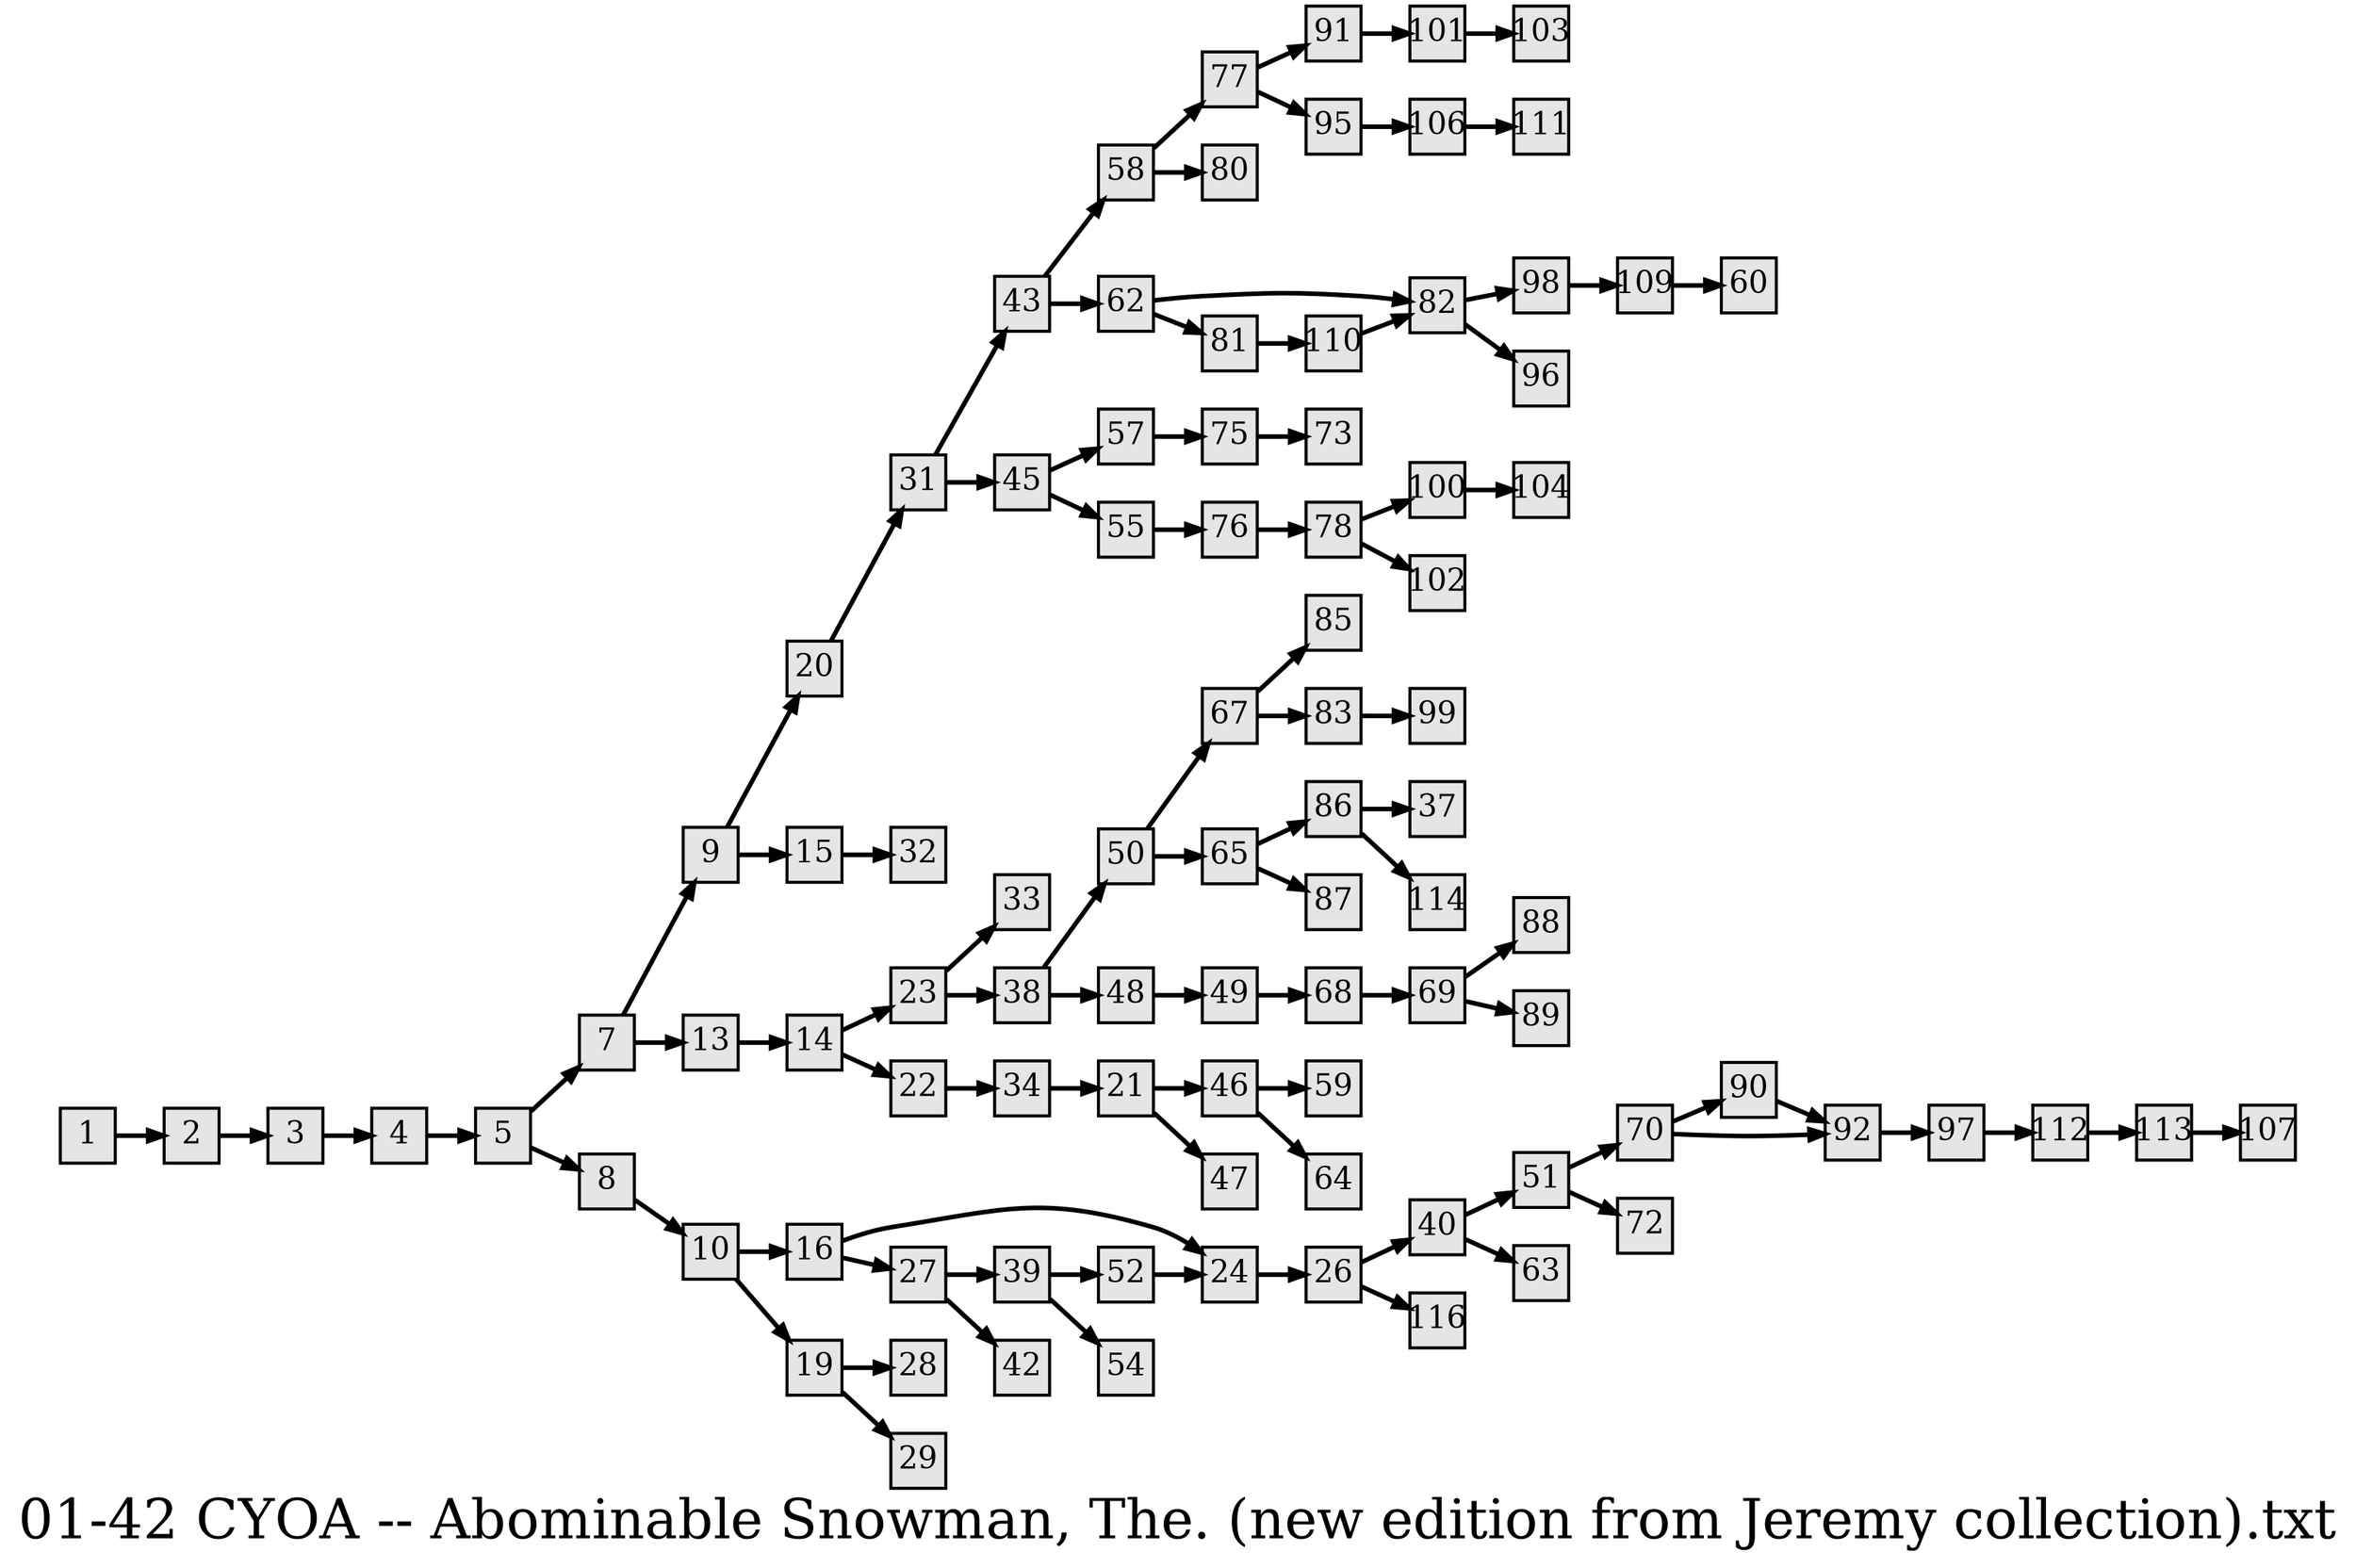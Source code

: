 digraph g{
  graph [ label="01-42 CYOA -- Abominable Snowman, The. (new edition from Jeremy collection).txt" rankdir=LR, ordering=out, fontsize=36, nodesep="0.35", ranksep="0.45"];
  node  [shape=rect, penwidth=2, fontsize=20, style=filled, fillcolor=grey90, margin="0,0", labelfloat=true, regular=true, fixedsize=true];
  edge  [labelfloat=true, penwidth=3, fontsize=12];

  1 -> 2;
  2 -> 3;
  3 -> 4;
  4 -> 5;
  5 -> 7;
  5 -> 8;
  7 -> 9;
  7 -> 13;
  8 -> 10;
  9 -> 20;
  9 -> 15;
  10 -> 16;
  10 -> 19;
  13 -> 14;
  14 -> 23;
  14 -> 22;
  15 -> 32;
  16 -> 24;
  16 -> 27;
  19 -> 28;
  19 -> 29;
  20 -> 31;
  21 -> 46;
  21 -> 47;
  22 -> 34;
  23 -> 33;
  23 -> 38;
  24 -> 26;
  26 -> 40;
  26 -> 116;
  27 -> 39;
  27 -> 42;
  31 -> 43;
  31 -> 45;
  34 -> 21;
  38 -> 50;
  38 -> 48;
  39 -> 52;
  39 -> 54;
  40 -> 51;
  40 -> 63;
  43 -> 58;
  43 -> 62;
  45 -> 57;
  45 -> 55;
  46 -> 59;
  46 -> 64;
  48 -> 49;
  49 -> 68;
  50 -> 67;
  50 -> 65;
  51 -> 70;
  51 -> 72;
  52 -> 24;
  55 -> 76;
  57 -> 75;
  58 -> 77;
  58 -> 80;
  62 -> 82;
  62 -> 81;
  65 -> 86;
  65 -> 87;
  67 -> 85;
  67 -> 83;
  68 -> 69;
  69 -> 88;
  69 -> 89;
  70 -> 90;
  70 -> 92;
  75 -> 73;
  76 -> 78;
  77 -> 91;
  77 -> 95;
  78 -> 100;
  78 -> 102;
  81 -> 110;
  82 -> 98;
  82 -> 96;
  83 -> 99;
  86 -> 37;
  86 -> 114;
  90 -> 92;
  91 -> 101;
  92 -> 97;
  95 -> 106;
  97 -> 112;
  98 -> 109;
  100 -> 104;
  101 -> 103;
  106 -> 111;
  109 -> 60;
  110 -> 82;
  112 -> 113;
  113 -> 107;
}

